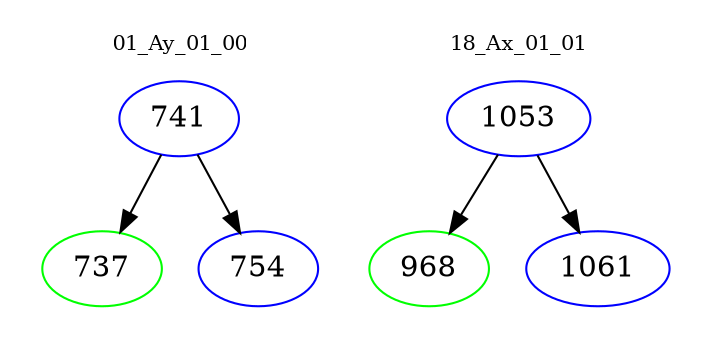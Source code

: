digraph{
subgraph cluster_0 {
color = white
label = "01_Ay_01_00";
fontsize=10;
T0_741 [label="741", color="blue"]
T0_741 -> T0_737 [color="black"]
T0_737 [label="737", color="green"]
T0_741 -> T0_754 [color="black"]
T0_754 [label="754", color="blue"]
}
subgraph cluster_1 {
color = white
label = "18_Ax_01_01";
fontsize=10;
T1_1053 [label="1053", color="blue"]
T1_1053 -> T1_968 [color="black"]
T1_968 [label="968", color="green"]
T1_1053 -> T1_1061 [color="black"]
T1_1061 [label="1061", color="blue"]
}
}
